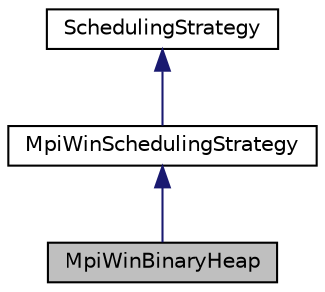 digraph "MpiWinBinaryHeap"
{
  edge [fontname="Helvetica",fontsize="10",labelfontname="Helvetica",labelfontsize="10"];
  node [fontname="Helvetica",fontsize="10",shape=record];
  Node1 [label="MpiWinBinaryHeap",height=0.2,width=0.4,color="black", fillcolor="grey75", style="filled", fontcolor="black"];
  Node2 -> Node1 [dir="back",color="midnightblue",fontsize="10",style="solid"];
  Node2 [label="MpiWinSchedulingStrategy",height=0.2,width=0.4,color="black", fillcolor="white", style="filled",URL="$df/d61/a00031.html"];
  Node3 -> Node2 [dir="back",color="midnightblue",fontsize="10",style="solid"];
  Node3 [label="SchedulingStrategy",height=0.2,width=0.4,color="black", fillcolor="white", style="filled",URL="$d0/dc0/a00033.html"];
}
